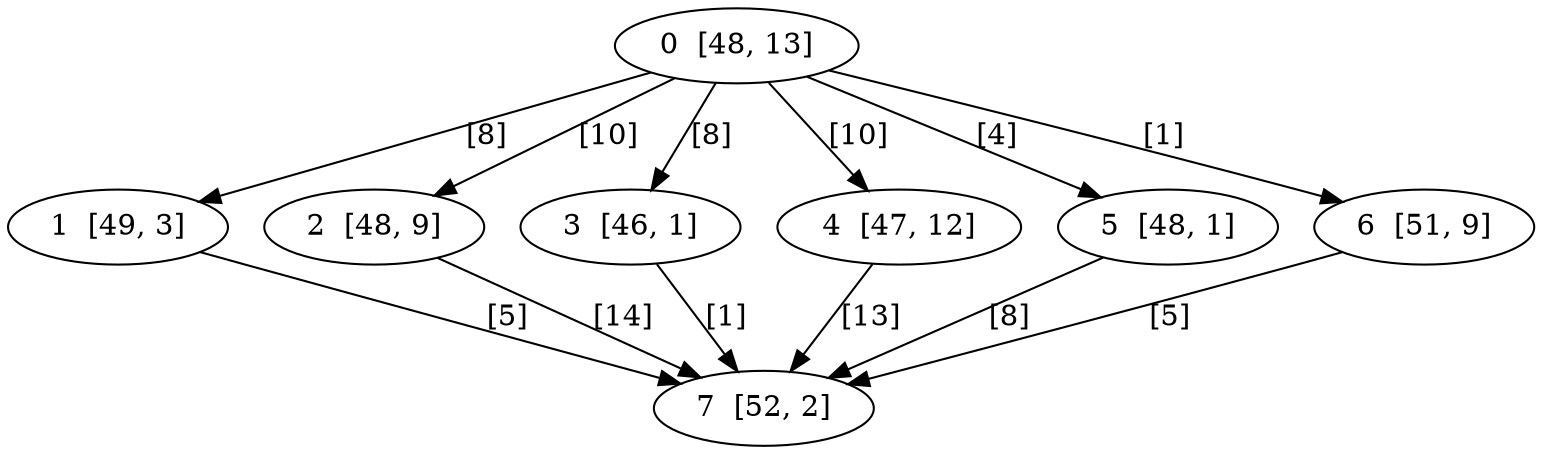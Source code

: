 digraph DAG {
    0  [label="0  [48, 13]"]
    1  [label="1  [49, 3]"]
    2  [label="2  [48, 9]"]
    3  [label="3  [46, 1]"]
    4  [label="4  [47, 12]"]
    5  [label="5  [48, 1]"]
    6  [label="6  [51, 9]"]
    7  [label="7  [52, 2]"]

    0 -> 1    [ label = "[8]" ]
    0 -> 2    [ label = "[10]" ]
    0 -> 3    [ label = "[8]" ]
    0 -> 4    [ label = "[10]" ]
    0 -> 5    [ label = "[4]" ]
    0 -> 6    [ label = "[1]" ]
    1 -> 7    [ label = "[5]" ]
    2 -> 7    [ label = "[14]" ]
    3 -> 7    [ label = "[1]" ]
    4 -> 7    [ label = "[13]" ]
    5 -> 7    [ label = "[8]" ]
    6 -> 7    [ label = "[5]" ]
}
